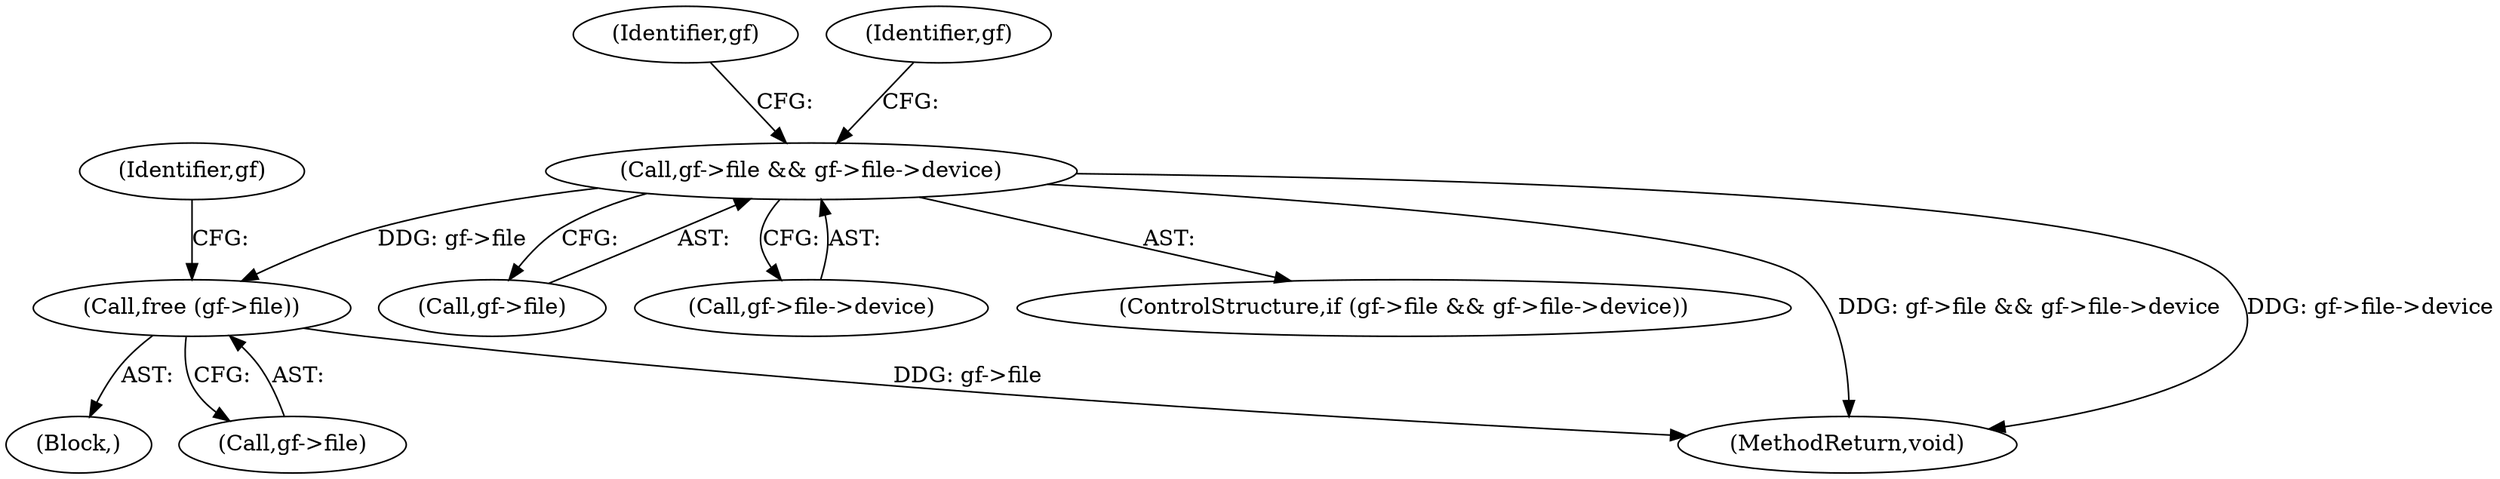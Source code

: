digraph "0_radare2_65000a7fd9eea62359e6d6714f17b94a99a82edd_3@pointer" {
"1000107" [label="(Call,gf->file && gf->file->device)"];
"1000125" [label="(Call,free (gf->file))"];
"1000108" [label="(Call,gf->file)"];
"1000111" [label="(Call,gf->file->device)"];
"1000106" [label="(ControlStructure,if (gf->file && gf->file->device))"];
"1000127" [label="(Identifier,gf)"];
"1000107" [label="(Call,gf->file && gf->file->device)"];
"1000125" [label="(Call,free (gf->file))"];
"1000121" [label="(Identifier,gf)"];
"1000105" [label="(Block,)"];
"1000131" [label="(MethodReturn,void)"];
"1000126" [label="(Call,gf->file)"];
"1000130" [label="(Identifier,gf)"];
"1000107" -> "1000106"  [label="AST: "];
"1000107" -> "1000108"  [label="CFG: "];
"1000107" -> "1000111"  [label="CFG: "];
"1000108" -> "1000107"  [label="AST: "];
"1000111" -> "1000107"  [label="AST: "];
"1000121" -> "1000107"  [label="CFG: "];
"1000127" -> "1000107"  [label="CFG: "];
"1000107" -> "1000131"  [label="DDG: gf->file && gf->file->device"];
"1000107" -> "1000131"  [label="DDG: gf->file->device"];
"1000107" -> "1000125"  [label="DDG: gf->file"];
"1000125" -> "1000105"  [label="AST: "];
"1000125" -> "1000126"  [label="CFG: "];
"1000126" -> "1000125"  [label="AST: "];
"1000130" -> "1000125"  [label="CFG: "];
"1000125" -> "1000131"  [label="DDG: gf->file"];
}
